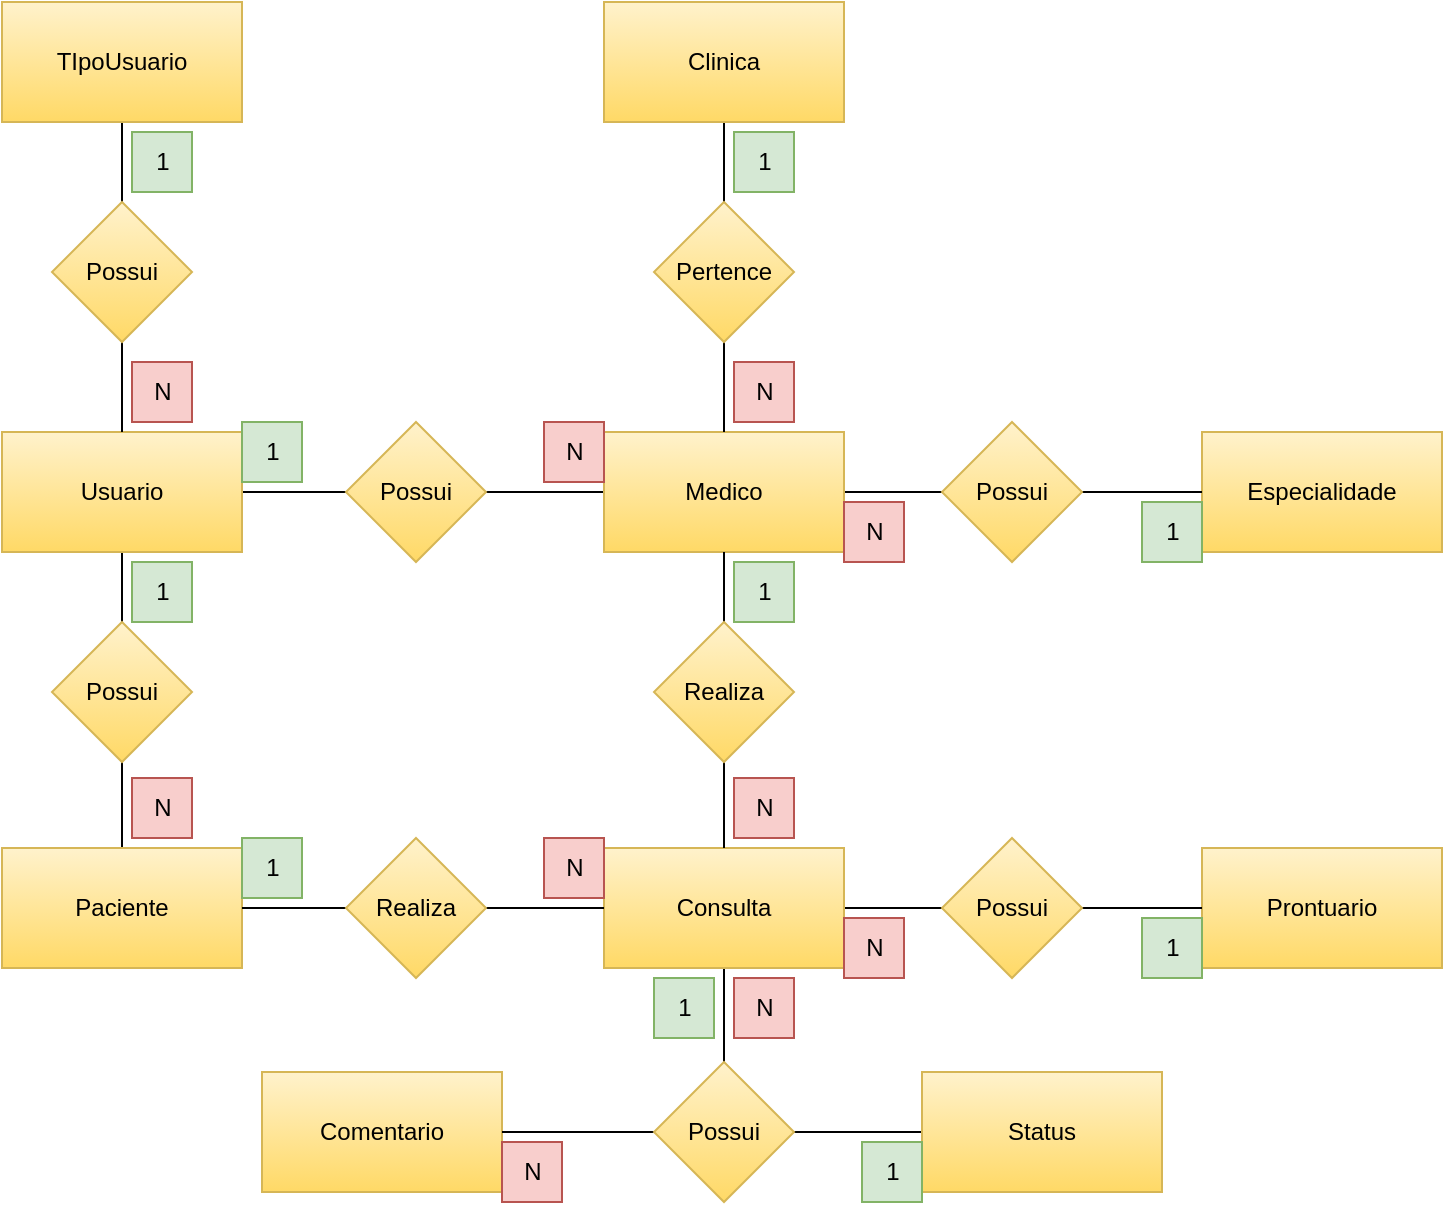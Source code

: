 <mxfile version="21.6.8" type="device" pages="3">
  <diagram name="Modelo Conceitual" id="4Ig_9SZQP6dHITruFcXz">
    <mxGraphModel dx="1071" dy="595" grid="1" gridSize="10" guides="1" tooltips="1" connect="1" arrows="1" fold="1" page="1" pageScale="1" pageWidth="827" pageHeight="1169" math="0" shadow="0">
      <root>
        <mxCell id="0" />
        <mxCell id="1" parent="0" />
        <mxCell id="H34j4YCWHpIitO0K4Den-53" style="edgeStyle=orthogonalEdgeStyle;rounded=0;orthogonalLoop=1;jettySize=auto;html=1;endArrow=none;endFill=0;" edge="1" parent="1" source="sCvK5UAOakN_3YZn2sCm-2" target="H34j4YCWHpIitO0K4Den-52">
          <mxGeometry relative="1" as="geometry" />
        </mxCell>
        <mxCell id="H34j4YCWHpIitO0K4Den-117" style="edgeStyle=orthogonalEdgeStyle;rounded=0;orthogonalLoop=1;jettySize=auto;html=1;endArrow=none;endFill=0;" edge="1" parent="1" source="sCvK5UAOakN_3YZn2sCm-2" target="H34j4YCWHpIitO0K4Den-72">
          <mxGeometry relative="1" as="geometry" />
        </mxCell>
        <mxCell id="sCvK5UAOakN_3YZn2sCm-2" value="Usuario" style="rounded=0;whiteSpace=wrap;html=1;fillColor=#fff2cc;strokeColor=#d6b656;gradientColor=#ffd966;" parent="1" vertex="1">
          <mxGeometry x="50" y="265" width="120" height="60" as="geometry" />
        </mxCell>
        <mxCell id="H34j4YCWHpIitO0K4Den-99" style="edgeStyle=orthogonalEdgeStyle;rounded=0;orthogonalLoop=1;jettySize=auto;html=1;endArrow=none;endFill=0;" edge="1" parent="1" source="sCvK5UAOakN_3YZn2sCm-3" target="H34j4YCWHpIitO0K4Den-45">
          <mxGeometry relative="1" as="geometry" />
        </mxCell>
        <mxCell id="sCvK5UAOakN_3YZn2sCm-3" value="Clinica" style="rounded=0;whiteSpace=wrap;html=1;fillColor=#fff2cc;strokeColor=#d6b656;gradientColor=#ffd966;" parent="1" vertex="1">
          <mxGeometry x="351" y="50" width="120" height="60" as="geometry" />
        </mxCell>
        <mxCell id="H34j4YCWHpIitO0K4Den-115" style="edgeStyle=orthogonalEdgeStyle;rounded=0;orthogonalLoop=1;jettySize=auto;html=1;endArrow=none;endFill=0;" edge="1" parent="1" source="sCvK5UAOakN_3YZn2sCm-4" target="H34j4YCWHpIitO0K4Den-17">
          <mxGeometry relative="1" as="geometry" />
        </mxCell>
        <mxCell id="sCvK5UAOakN_3YZn2sCm-4" value="TIpoUsuario" style="rounded=0;whiteSpace=wrap;html=1;fillColor=#fff2cc;strokeColor=#d6b656;gradientColor=#ffd966;" parent="1" vertex="1">
          <mxGeometry x="50" y="50" width="120" height="60" as="geometry" />
        </mxCell>
        <mxCell id="H34j4YCWHpIitO0K4Den-91" style="edgeStyle=orthogonalEdgeStyle;rounded=0;orthogonalLoop=1;jettySize=auto;html=1;entryX=1;entryY=0.5;entryDx=0;entryDy=0;endArrow=none;endFill=0;" edge="1" parent="1" source="sCvK5UAOakN_3YZn2sCm-7" target="H34j4YCWHpIitO0K4Den-52">
          <mxGeometry relative="1" as="geometry" />
        </mxCell>
        <mxCell id="H34j4YCWHpIitO0K4Den-103" style="edgeStyle=orthogonalEdgeStyle;rounded=0;orthogonalLoop=1;jettySize=auto;html=1;endArrow=none;endFill=0;" edge="1" parent="1" source="sCvK5UAOakN_3YZn2sCm-7" target="H34j4YCWHpIitO0K4Den-102">
          <mxGeometry relative="1" as="geometry" />
        </mxCell>
        <mxCell id="sCvK5UAOakN_3YZn2sCm-7" value="Medico" style="whiteSpace=wrap;html=1;fillColor=#fff2cc;strokeColor=#d6b656;gradientColor=#ffd966;" parent="1" vertex="1">
          <mxGeometry x="351" y="265" width="120" height="60" as="geometry" />
        </mxCell>
        <mxCell id="sCvK5UAOakN_3YZn2sCm-8" value="Prontuario" style="whiteSpace=wrap;html=1;fillColor=#fff2cc;strokeColor=#d6b656;gradientColor=#ffd966;" parent="1" vertex="1">
          <mxGeometry x="650" y="473" width="120" height="60" as="geometry" />
        </mxCell>
        <mxCell id="H34j4YCWHpIitO0K4Den-113" style="edgeStyle=orthogonalEdgeStyle;rounded=0;orthogonalLoop=1;jettySize=auto;html=1;endArrow=none;endFill=0;" edge="1" parent="1" source="sCvK5UAOakN_3YZn2sCm-9" target="H34j4YCWHpIitO0K4Den-112">
          <mxGeometry relative="1" as="geometry" />
        </mxCell>
        <mxCell id="H34j4YCWHpIitO0K4Den-140" style="edgeStyle=orthogonalEdgeStyle;rounded=0;orthogonalLoop=1;jettySize=auto;html=1;endArrow=none;endFill=0;" edge="1" parent="1" source="sCvK5UAOakN_3YZn2sCm-9" target="H34j4YCWHpIitO0K4Den-139">
          <mxGeometry relative="1" as="geometry" />
        </mxCell>
        <mxCell id="sCvK5UAOakN_3YZn2sCm-9" value="Consulta" style="whiteSpace=wrap;html=1;fillColor=#fff2cc;strokeColor=#d6b656;gradientColor=#ffd966;" parent="1" vertex="1">
          <mxGeometry x="351" y="473" width="120" height="60" as="geometry" />
        </mxCell>
        <mxCell id="H34j4YCWHpIitO0K4Den-116" style="edgeStyle=orthogonalEdgeStyle;rounded=0;orthogonalLoop=1;jettySize=auto;html=1;endArrow=none;endFill=0;" edge="1" parent="1" source="H34j4YCWHpIitO0K4Den-17" target="sCvK5UAOakN_3YZn2sCm-2">
          <mxGeometry relative="1" as="geometry" />
        </mxCell>
        <mxCell id="H34j4YCWHpIitO0K4Den-17" value="Possui" style="rhombus;whiteSpace=wrap;html=1;fillColor=#fff2cc;gradientColor=#ffd966;strokeColor=#d6b656;" vertex="1" parent="1">
          <mxGeometry x="75" y="150" width="70" height="70" as="geometry" />
        </mxCell>
        <mxCell id="H34j4YCWHpIitO0K4Den-63" style="edgeStyle=orthogonalEdgeStyle;rounded=0;orthogonalLoop=1;jettySize=auto;html=1;endArrow=none;endFill=0;" edge="1" parent="1" source="H34j4YCWHpIitO0K4Den-20" target="sCvK5UAOakN_3YZn2sCm-7">
          <mxGeometry relative="1" as="geometry" />
        </mxCell>
        <mxCell id="H34j4YCWHpIitO0K4Den-105" style="edgeStyle=orthogonalEdgeStyle;rounded=0;orthogonalLoop=1;jettySize=auto;html=1;endArrow=none;endFill=0;" edge="1" parent="1" source="H34j4YCWHpIitO0K4Den-20" target="sCvK5UAOakN_3YZn2sCm-9">
          <mxGeometry relative="1" as="geometry" />
        </mxCell>
        <mxCell id="H34j4YCWHpIitO0K4Den-20" value="Realiza" style="rhombus;whiteSpace=wrap;html=1;fillColor=#fff2cc;gradientColor=#ffd966;strokeColor=#d6b656;" vertex="1" parent="1">
          <mxGeometry x="376" y="360" width="70" height="70" as="geometry" />
        </mxCell>
        <mxCell id="H34j4YCWHpIitO0K4Den-37" value="Especialidade" style="rounded=0;whiteSpace=wrap;html=1;fillColor=#fff2cc;strokeColor=#d6b656;gradientColor=#ffd966;" vertex="1" parent="1">
          <mxGeometry x="650" y="265" width="120" height="60" as="geometry" />
        </mxCell>
        <mxCell id="H34j4YCWHpIitO0K4Den-98" style="edgeStyle=orthogonalEdgeStyle;rounded=0;orthogonalLoop=1;jettySize=auto;html=1;endArrow=none;endFill=0;" edge="1" parent="1" source="H34j4YCWHpIitO0K4Den-45" target="sCvK5UAOakN_3YZn2sCm-7">
          <mxGeometry relative="1" as="geometry" />
        </mxCell>
        <mxCell id="H34j4YCWHpIitO0K4Den-45" value="Pertence" style="rhombus;whiteSpace=wrap;html=1;fillColor=#fff2cc;gradientColor=#ffd966;strokeColor=#d6b656;" vertex="1" parent="1">
          <mxGeometry x="376" y="150" width="70" height="70" as="geometry" />
        </mxCell>
        <mxCell id="H34j4YCWHpIitO0K4Den-52" value="Possui" style="rhombus;whiteSpace=wrap;html=1;fillColor=#fff2cc;gradientColor=#ffd966;strokeColor=#d6b656;" vertex="1" parent="1">
          <mxGeometry x="222" y="260" width="70" height="70" as="geometry" />
        </mxCell>
        <mxCell id="H34j4YCWHpIitO0K4Den-95" style="edgeStyle=orthogonalEdgeStyle;rounded=0;orthogonalLoop=1;jettySize=auto;html=1;endArrow=none;endFill=0;" edge="1" parent="1" source="H34j4YCWHpIitO0K4Den-72" target="sCvK5UAOakN_3YZn2sCm-5">
          <mxGeometry relative="1" as="geometry" />
        </mxCell>
        <mxCell id="H34j4YCWHpIitO0K4Den-72" value="Possui" style="rhombus;whiteSpace=wrap;html=1;fillColor=#fff2cc;gradientColor=#ffd966;strokeColor=#d6b656;" vertex="1" parent="1">
          <mxGeometry x="75" y="360" width="70" height="70" as="geometry" />
        </mxCell>
        <mxCell id="H34j4YCWHpIitO0K4Den-79" value="Comentario" style="whiteSpace=wrap;html=1;fillColor=#fff2cc;strokeColor=#d6b656;gradientColor=#ffd966;" vertex="1" parent="1">
          <mxGeometry x="180" y="585" width="120" height="60" as="geometry" />
        </mxCell>
        <mxCell id="sCvK5UAOakN_3YZn2sCm-5" value="Paciente" style="rounded=0;whiteSpace=wrap;html=1;fillColor=#fff2cc;strokeColor=#d6b656;gradientColor=#ffd966;" parent="1" vertex="1">
          <mxGeometry x="50" y="473" width="120" height="60" as="geometry" />
        </mxCell>
        <mxCell id="H34j4YCWHpIitO0K4Den-104" style="edgeStyle=orthogonalEdgeStyle;rounded=0;orthogonalLoop=1;jettySize=auto;html=1;endArrow=none;endFill=0;" edge="1" parent="1" source="H34j4YCWHpIitO0K4Den-102" target="H34j4YCWHpIitO0K4Den-37">
          <mxGeometry relative="1" as="geometry" />
        </mxCell>
        <mxCell id="H34j4YCWHpIitO0K4Den-102" value="Possui" style="rhombus;whiteSpace=wrap;html=1;fillColor=#fff2cc;gradientColor=#ffd966;strokeColor=#d6b656;" vertex="1" parent="1">
          <mxGeometry x="520" y="260" width="70" height="70" as="geometry" />
        </mxCell>
        <mxCell id="H34j4YCWHpIitO0K4Den-107" style="edgeStyle=orthogonalEdgeStyle;rounded=0;orthogonalLoop=1;jettySize=auto;html=1;endArrow=none;endFill=0;" edge="1" parent="1" source="H34j4YCWHpIitO0K4Den-106" target="sCvK5UAOakN_3YZn2sCm-5">
          <mxGeometry relative="1" as="geometry" />
        </mxCell>
        <mxCell id="H34j4YCWHpIitO0K4Den-108" style="edgeStyle=orthogonalEdgeStyle;rounded=0;orthogonalLoop=1;jettySize=auto;html=1;endArrow=none;endFill=0;" edge="1" parent="1" source="H34j4YCWHpIitO0K4Den-106" target="sCvK5UAOakN_3YZn2sCm-9">
          <mxGeometry relative="1" as="geometry" />
        </mxCell>
        <mxCell id="H34j4YCWHpIitO0K4Den-106" value="Realiza" style="rhombus;whiteSpace=wrap;html=1;fillColor=#fff2cc;gradientColor=#ffd966;strokeColor=#d6b656;" vertex="1" parent="1">
          <mxGeometry x="222" y="468" width="70" height="70" as="geometry" />
        </mxCell>
        <mxCell id="H34j4YCWHpIitO0K4Den-114" style="edgeStyle=orthogonalEdgeStyle;rounded=0;orthogonalLoop=1;jettySize=auto;html=1;endArrow=none;endFill=0;" edge="1" parent="1" source="H34j4YCWHpIitO0K4Den-112" target="sCvK5UAOakN_3YZn2sCm-8">
          <mxGeometry relative="1" as="geometry" />
        </mxCell>
        <mxCell id="H34j4YCWHpIitO0K4Den-112" value="Possui" style="rhombus;whiteSpace=wrap;html=1;fillColor=#fff2cc;gradientColor=#ffd966;strokeColor=#d6b656;" vertex="1" parent="1">
          <mxGeometry x="520" y="468" width="70" height="70" as="geometry" />
        </mxCell>
        <mxCell id="H34j4YCWHpIitO0K4Den-118" value="N" style="text;html=1;align=center;verticalAlign=middle;resizable=0;points=[];autosize=1;strokeColor=#b85450;fillColor=#f8cecc;" vertex="1" parent="1">
          <mxGeometry x="115" y="230" width="30" height="30" as="geometry" />
        </mxCell>
        <mxCell id="H34j4YCWHpIitO0K4Den-119" value="1" style="text;html=1;align=center;verticalAlign=middle;resizable=0;points=[];autosize=1;strokeColor=#82b366;fillColor=#d5e8d4;" vertex="1" parent="1">
          <mxGeometry x="115" y="115" width="30" height="30" as="geometry" />
        </mxCell>
        <mxCell id="H34j4YCWHpIitO0K4Den-120" value="1" style="text;html=1;align=center;verticalAlign=middle;resizable=0;points=[];autosize=1;strokeColor=#82b366;fillColor=#d5e8d4;" vertex="1" parent="1">
          <mxGeometry x="620" y="300" width="30" height="30" as="geometry" />
        </mxCell>
        <mxCell id="H34j4YCWHpIitO0K4Den-121" value="N" style="text;html=1;align=center;verticalAlign=middle;resizable=0;points=[];autosize=1;strokeColor=#b85450;fillColor=#f8cecc;" vertex="1" parent="1">
          <mxGeometry x="471" y="300" width="30" height="30" as="geometry" />
        </mxCell>
        <mxCell id="H34j4YCWHpIitO0K4Den-122" value="1" style="text;html=1;align=center;verticalAlign=middle;resizable=0;points=[];autosize=1;strokeColor=#82b366;fillColor=#d5e8d4;" vertex="1" parent="1">
          <mxGeometry x="170" y="260" width="30" height="30" as="geometry" />
        </mxCell>
        <mxCell id="H34j4YCWHpIitO0K4Den-123" value="1" style="text;html=1;align=center;verticalAlign=middle;resizable=0;points=[];autosize=1;strokeColor=#82b366;fillColor=#d5e8d4;" vertex="1" parent="1">
          <mxGeometry x="115" y="330" width="30" height="30" as="geometry" />
        </mxCell>
        <mxCell id="H34j4YCWHpIitO0K4Den-125" value="N" style="text;html=1;align=center;verticalAlign=middle;resizable=0;points=[];autosize=1;strokeColor=#b85450;fillColor=#f8cecc;" vertex="1" parent="1">
          <mxGeometry x="321" y="260" width="30" height="30" as="geometry" />
        </mxCell>
        <mxCell id="H34j4YCWHpIitO0K4Den-127" value="N" style="text;html=1;align=center;verticalAlign=middle;resizable=0;points=[];autosize=1;strokeColor=#b85450;fillColor=#f8cecc;" vertex="1" parent="1">
          <mxGeometry x="115" y="438" width="30" height="30" as="geometry" />
        </mxCell>
        <mxCell id="H34j4YCWHpIitO0K4Den-128" value="1" style="text;html=1;align=center;verticalAlign=middle;resizable=0;points=[];autosize=1;strokeColor=#82b366;fillColor=#d5e8d4;" vertex="1" parent="1">
          <mxGeometry x="170" y="468" width="30" height="30" as="geometry" />
        </mxCell>
        <mxCell id="H34j4YCWHpIitO0K4Den-129" value="1" style="text;html=1;align=center;verticalAlign=middle;resizable=0;points=[];autosize=1;strokeColor=#82b366;fillColor=#d5e8d4;" vertex="1" parent="1">
          <mxGeometry x="416" y="330" width="30" height="30" as="geometry" />
        </mxCell>
        <mxCell id="H34j4YCWHpIitO0K4Den-130" value="N" style="text;html=1;align=center;verticalAlign=middle;resizable=0;points=[];autosize=1;strokeColor=#b85450;fillColor=#f8cecc;" vertex="1" parent="1">
          <mxGeometry x="416" y="438" width="30" height="30" as="geometry" />
        </mxCell>
        <mxCell id="H34j4YCWHpIitO0K4Den-131" value="N" style="text;html=1;align=center;verticalAlign=middle;resizable=0;points=[];autosize=1;strokeColor=#b85450;fillColor=#f8cecc;" vertex="1" parent="1">
          <mxGeometry x="321" y="468" width="30" height="30" as="geometry" />
        </mxCell>
        <mxCell id="H34j4YCWHpIitO0K4Den-132" value="1" style="text;html=1;align=center;verticalAlign=middle;resizable=0;points=[];autosize=1;strokeColor=#82b366;fillColor=#d5e8d4;" vertex="1" parent="1">
          <mxGeometry x="416" y="115" width="30" height="30" as="geometry" />
        </mxCell>
        <mxCell id="H34j4YCWHpIitO0K4Den-133" value="N" style="text;html=1;align=center;verticalAlign=middle;resizable=0;points=[];autosize=1;strokeColor=#b85450;fillColor=#f8cecc;" vertex="1" parent="1">
          <mxGeometry x="416" y="230" width="30" height="30" as="geometry" />
        </mxCell>
        <mxCell id="H34j4YCWHpIitO0K4Den-136" value="N" style="text;html=1;align=center;verticalAlign=middle;resizable=0;points=[];autosize=1;strokeColor=#b85450;fillColor=#f8cecc;" vertex="1" parent="1">
          <mxGeometry x="471" y="508" width="30" height="30" as="geometry" />
        </mxCell>
        <mxCell id="H34j4YCWHpIitO0K4Den-137" value="1" style="text;html=1;align=center;verticalAlign=middle;resizable=0;points=[];autosize=1;strokeColor=#82b366;fillColor=#d5e8d4;" vertex="1" parent="1">
          <mxGeometry x="620" y="508" width="30" height="30" as="geometry" />
        </mxCell>
        <mxCell id="H34j4YCWHpIitO0K4Den-141" style="edgeStyle=orthogonalEdgeStyle;rounded=0;orthogonalLoop=1;jettySize=auto;html=1;endArrow=none;endFill=0;" edge="1" parent="1" source="H34j4YCWHpIitO0K4Den-139">
          <mxGeometry relative="1" as="geometry">
            <mxPoint x="510" y="615" as="targetPoint" />
          </mxGeometry>
        </mxCell>
        <mxCell id="H34j4YCWHpIitO0K4Den-143" style="edgeStyle=orthogonalEdgeStyle;rounded=0;orthogonalLoop=1;jettySize=auto;html=1;entryX=1;entryY=0.5;entryDx=0;entryDy=0;endArrow=none;endFill=0;" edge="1" parent="1" source="H34j4YCWHpIitO0K4Den-139" target="H34j4YCWHpIitO0K4Den-79">
          <mxGeometry relative="1" as="geometry" />
        </mxCell>
        <mxCell id="H34j4YCWHpIitO0K4Den-139" value="Possui" style="rhombus;whiteSpace=wrap;html=1;fillColor=#fff2cc;gradientColor=#ffd966;strokeColor=#d6b656;" vertex="1" parent="1">
          <mxGeometry x="376" y="580" width="70" height="70" as="geometry" />
        </mxCell>
        <mxCell id="H34j4YCWHpIitO0K4Den-142" value="Status" style="whiteSpace=wrap;html=1;fillColor=#fff2cc;strokeColor=#d6b656;gradientColor=#ffd966;" vertex="1" parent="1">
          <mxGeometry x="510" y="585" width="120" height="60" as="geometry" />
        </mxCell>
        <mxCell id="H34j4YCWHpIitO0K4Den-145" value="1" style="text;html=1;align=center;verticalAlign=middle;resizable=0;points=[];autosize=1;strokeColor=#82b366;fillColor=#d5e8d4;" vertex="1" parent="1">
          <mxGeometry x="480" y="620" width="30" height="30" as="geometry" />
        </mxCell>
        <mxCell id="H34j4YCWHpIitO0K4Den-147" value="N" style="text;html=1;align=center;verticalAlign=middle;resizable=0;points=[];autosize=1;strokeColor=#b85450;fillColor=#f8cecc;" vertex="1" parent="1">
          <mxGeometry x="416" y="538" width="30" height="30" as="geometry" />
        </mxCell>
        <mxCell id="H34j4YCWHpIitO0K4Den-148" value="N" style="text;html=1;align=center;verticalAlign=middle;resizable=0;points=[];autosize=1;strokeColor=#b85450;fillColor=#f8cecc;" vertex="1" parent="1">
          <mxGeometry x="300" y="620" width="30" height="30" as="geometry" />
        </mxCell>
        <mxCell id="H34j4YCWHpIitO0K4Den-149" value="1" style="text;html=1;align=center;verticalAlign=middle;resizable=0;points=[];autosize=1;strokeColor=#82b366;fillColor=#d5e8d4;" vertex="1" parent="1">
          <mxGeometry x="376" y="538" width="30" height="30" as="geometry" />
        </mxCell>
      </root>
    </mxGraphModel>
  </diagram>
  <diagram id="Neuo4IlL8hCO7kV2m9Z4" name="Modelo Lógico">
    <mxGraphModel dx="910" dy="506" grid="1" gridSize="10" guides="1" tooltips="1" connect="1" arrows="1" fold="1" page="1" pageScale="1" pageWidth="827" pageHeight="1169" math="0" shadow="0">
      <root>
        <mxCell id="0" />
        <mxCell id="1" parent="0" />
      </root>
    </mxGraphModel>
  </diagram>
  <diagram id="cM-wlFa7VIMYLJcK9RTN" name="Modelo Físico">
    <mxGraphModel dx="910" dy="506" grid="1" gridSize="10" guides="1" tooltips="1" connect="1" arrows="1" fold="1" page="1" pageScale="1" pageWidth="827" pageHeight="1169" math="0" shadow="0">
      <root>
        <mxCell id="0" />
        <mxCell id="1" parent="0" />
      </root>
    </mxGraphModel>
  </diagram>
</mxfile>
